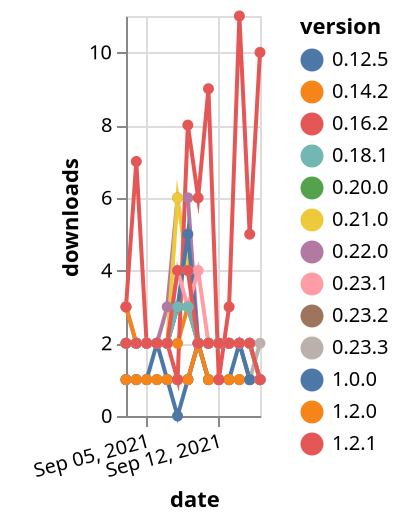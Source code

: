 {"$schema": "https://vega.github.io/schema/vega-lite/v5.json", "description": "A simple bar chart with embedded data.", "data": {"values": [{"date": "2021-09-03", "total": 2577, "delta": 2, "version": "0.20.0"}, {"date": "2021-09-04", "total": 2579, "delta": 2, "version": "0.20.0"}, {"date": "2021-09-05", "total": 2581, "delta": 2, "version": "0.20.0"}, {"date": "2021-09-06", "total": 2583, "delta": 2, "version": "0.20.0"}, {"date": "2021-09-07", "total": 2585, "delta": 2, "version": "0.20.0"}, {"date": "2021-09-08", "total": 2588, "delta": 3, "version": "0.20.0"}, {"date": "2021-09-09", "total": 2591, "delta": 3, "version": "0.20.0"}, {"date": "2021-09-10", "total": 2593, "delta": 2, "version": "0.20.0"}, {"date": "2021-09-11", "total": 2595, "delta": 2, "version": "0.20.0"}, {"date": "2021-09-12", "total": 2597, "delta": 2, "version": "0.20.0"}, {"date": "2021-09-13", "total": 2599, "delta": 2, "version": "0.20.0"}, {"date": "2021-09-14", "total": 2601, "delta": 2, "version": "0.20.0"}, {"date": "2021-09-15", "total": 2603, "delta": 2, "version": "0.20.0"}, {"date": "2021-09-16", "total": 2604, "delta": 1, "version": "0.20.0"}, {"date": "2021-09-03", "total": 4177, "delta": 3, "version": "0.22.0"}, {"date": "2021-09-04", "total": 4179, "delta": 2, "version": "0.22.0"}, {"date": "2021-09-05", "total": 4181, "delta": 2, "version": "0.22.0"}, {"date": "2021-09-06", "total": 4183, "delta": 2, "version": "0.22.0"}, {"date": "2021-09-07", "total": 4186, "delta": 3, "version": "0.22.0"}, {"date": "2021-09-08", "total": 4192, "delta": 6, "version": "0.22.0"}, {"date": "2021-09-09", "total": 4198, "delta": 6, "version": "0.22.0"}, {"date": "2021-09-10", "total": 4200, "delta": 2, "version": "0.22.0"}, {"date": "2021-09-11", "total": 4202, "delta": 2, "version": "0.22.0"}, {"date": "2021-09-12", "total": 4204, "delta": 2, "version": "0.22.0"}, {"date": "2021-09-13", "total": 4206, "delta": 2, "version": "0.22.0"}, {"date": "2021-09-14", "total": 4208, "delta": 2, "version": "0.22.0"}, {"date": "2021-09-15", "total": 4210, "delta": 2, "version": "0.22.0"}, {"date": "2021-09-16", "total": 4211, "delta": 1, "version": "0.22.0"}, {"date": "2021-09-03", "total": 561, "delta": 1, "version": "0.23.3"}, {"date": "2021-09-04", "total": 562, "delta": 1, "version": "0.23.3"}, {"date": "2021-09-05", "total": 563, "delta": 1, "version": "0.23.3"}, {"date": "2021-09-06", "total": 564, "delta": 1, "version": "0.23.3"}, {"date": "2021-09-07", "total": 565, "delta": 1, "version": "0.23.3"}, {"date": "2021-09-08", "total": 566, "delta": 1, "version": "0.23.3"}, {"date": "2021-09-09", "total": 567, "delta": 1, "version": "0.23.3"}, {"date": "2021-09-10", "total": 569, "delta": 2, "version": "0.23.3"}, {"date": "2021-09-11", "total": 570, "delta": 1, "version": "0.23.3"}, {"date": "2021-09-12", "total": 571, "delta": 1, "version": "0.23.3"}, {"date": "2021-09-13", "total": 572, "delta": 1, "version": "0.23.3"}, {"date": "2021-09-14", "total": 573, "delta": 1, "version": "0.23.3"}, {"date": "2021-09-15", "total": 574, "delta": 1, "version": "0.23.3"}, {"date": "2021-09-16", "total": 576, "delta": 2, "version": "0.23.3"}, {"date": "2021-09-03", "total": 3242, "delta": 3, "version": "0.14.2"}, {"date": "2021-09-04", "total": 3244, "delta": 2, "version": "0.14.2"}, {"date": "2021-09-05", "total": 3246, "delta": 2, "version": "0.14.2"}, {"date": "2021-09-06", "total": 3248, "delta": 2, "version": "0.14.2"}, {"date": "2021-09-07", "total": 3250, "delta": 2, "version": "0.14.2"}, {"date": "2021-09-08", "total": 3252, "delta": 2, "version": "0.14.2"}, {"date": "2021-09-09", "total": 3255, "delta": 3, "version": "0.14.2"}, {"date": "2021-09-10", "total": 3257, "delta": 2, "version": "0.14.2"}, {"date": "2021-09-11", "total": 3259, "delta": 2, "version": "0.14.2"}, {"date": "2021-09-12", "total": 3261, "delta": 2, "version": "0.14.2"}, {"date": "2021-09-13", "total": 3263, "delta": 2, "version": "0.14.2"}, {"date": "2021-09-14", "total": 3265, "delta": 2, "version": "0.14.2"}, {"date": "2021-09-15", "total": 3267, "delta": 2, "version": "0.14.2"}, {"date": "2021-09-16", "total": 3268, "delta": 1, "version": "0.14.2"}, {"date": "2021-09-03", "total": 336, "delta": 1, "version": "0.23.2"}, {"date": "2021-09-04", "total": 337, "delta": 1, "version": "0.23.2"}, {"date": "2021-09-05", "total": 338, "delta": 1, "version": "0.23.2"}, {"date": "2021-09-06", "total": 339, "delta": 1, "version": "0.23.2"}, {"date": "2021-09-07", "total": 340, "delta": 1, "version": "0.23.2"}, {"date": "2021-09-08", "total": 341, "delta": 1, "version": "0.23.2"}, {"date": "2021-09-09", "total": 342, "delta": 1, "version": "0.23.2"}, {"date": "2021-09-10", "total": 344, "delta": 2, "version": "0.23.2"}, {"date": "2021-09-11", "total": 345, "delta": 1, "version": "0.23.2"}, {"date": "2021-09-12", "total": 346, "delta": 1, "version": "0.23.2"}, {"date": "2021-09-13", "total": 347, "delta": 1, "version": "0.23.2"}, {"date": "2021-09-14", "total": 348, "delta": 1, "version": "0.23.2"}, {"date": "2021-09-15", "total": 349, "delta": 1, "version": "0.23.2"}, {"date": "2021-09-16", "total": 350, "delta": 1, "version": "0.23.2"}, {"date": "2021-09-03", "total": 2135, "delta": 1, "version": "1.0.0"}, {"date": "2021-09-04", "total": 2136, "delta": 1, "version": "1.0.0"}, {"date": "2021-09-05", "total": 2137, "delta": 1, "version": "1.0.0"}, {"date": "2021-09-06", "total": 2139, "delta": 2, "version": "1.0.0"}, {"date": "2021-09-07", "total": 2140, "delta": 1, "version": "1.0.0"}, {"date": "2021-09-08", "total": 2140, "delta": 0, "version": "1.0.0"}, {"date": "2021-09-09", "total": 2141, "delta": 1, "version": "1.0.0"}, {"date": "2021-09-10", "total": 2143, "delta": 2, "version": "1.0.0"}, {"date": "2021-09-11", "total": 2144, "delta": 1, "version": "1.0.0"}, {"date": "2021-09-12", "total": 2145, "delta": 1, "version": "1.0.0"}, {"date": "2021-09-13", "total": 2146, "delta": 1, "version": "1.0.0"}, {"date": "2021-09-14", "total": 2148, "delta": 2, "version": "1.0.0"}, {"date": "2021-09-15", "total": 2149, "delta": 1, "version": "1.0.0"}, {"date": "2021-09-16", "total": 2150, "delta": 1, "version": "1.0.0"}, {"date": "2021-09-03", "total": 4055, "delta": 2, "version": "0.21.0"}, {"date": "2021-09-04", "total": 4057, "delta": 2, "version": "0.21.0"}, {"date": "2021-09-05", "total": 4059, "delta": 2, "version": "0.21.0"}, {"date": "2021-09-06", "total": 4061, "delta": 2, "version": "0.21.0"}, {"date": "2021-09-07", "total": 4063, "delta": 2, "version": "0.21.0"}, {"date": "2021-09-08", "total": 4069, "delta": 6, "version": "0.21.0"}, {"date": "2021-09-09", "total": 4073, "delta": 4, "version": "0.21.0"}, {"date": "2021-09-10", "total": 4075, "delta": 2, "version": "0.21.0"}, {"date": "2021-09-11", "total": 4077, "delta": 2, "version": "0.21.0"}, {"date": "2021-09-12", "total": 4079, "delta": 2, "version": "0.21.0"}, {"date": "2021-09-13", "total": 4081, "delta": 2, "version": "0.21.0"}, {"date": "2021-09-14", "total": 4083, "delta": 2, "version": "0.21.0"}, {"date": "2021-09-15", "total": 4085, "delta": 2, "version": "0.21.0"}, {"date": "2021-09-16", "total": 4086, "delta": 1, "version": "0.21.0"}, {"date": "2021-09-03", "total": 848, "delta": 1, "version": "1.2.0"}, {"date": "2021-09-04", "total": 849, "delta": 1, "version": "1.2.0"}, {"date": "2021-09-05", "total": 850, "delta": 1, "version": "1.2.0"}, {"date": "2021-09-06", "total": 851, "delta": 1, "version": "1.2.0"}, {"date": "2021-09-07", "total": 852, "delta": 1, "version": "1.2.0"}, {"date": "2021-09-08", "total": 853, "delta": 1, "version": "1.2.0"}, {"date": "2021-09-09", "total": 854, "delta": 1, "version": "1.2.0"}, {"date": "2021-09-10", "total": 856, "delta": 2, "version": "1.2.0"}, {"date": "2021-09-11", "total": 857, "delta": 1, "version": "1.2.0"}, {"date": "2021-09-12", "total": 858, "delta": 1, "version": "1.2.0"}, {"date": "2021-09-13", "total": 859, "delta": 1, "version": "1.2.0"}, {"date": "2021-09-14", "total": 860, "delta": 1, "version": "1.2.0"}, {"date": "2021-09-15", "total": 861, "delta": 1, "version": "1.2.0"}, {"date": "2021-09-16", "total": 862, "delta": 1, "version": "1.2.0"}, {"date": "2021-09-03", "total": 690, "delta": 3, "version": "1.2.1"}, {"date": "2021-09-04", "total": 697, "delta": 7, "version": "1.2.1"}, {"date": "2021-09-05", "total": 699, "delta": 2, "version": "1.2.1"}, {"date": "2021-09-06", "total": 701, "delta": 2, "version": "1.2.1"}, {"date": "2021-09-07", "total": 703, "delta": 2, "version": "1.2.1"}, {"date": "2021-09-08", "total": 704, "delta": 1, "version": "1.2.1"}, {"date": "2021-09-09", "total": 712, "delta": 8, "version": "1.2.1"}, {"date": "2021-09-10", "total": 718, "delta": 6, "version": "1.2.1"}, {"date": "2021-09-11", "total": 727, "delta": 9, "version": "1.2.1"}, {"date": "2021-09-12", "total": 728, "delta": 1, "version": "1.2.1"}, {"date": "2021-09-13", "total": 731, "delta": 3, "version": "1.2.1"}, {"date": "2021-09-14", "total": 742, "delta": 11, "version": "1.2.1"}, {"date": "2021-09-15", "total": 747, "delta": 5, "version": "1.2.1"}, {"date": "2021-09-16", "total": 757, "delta": 10, "version": "1.2.1"}, {"date": "2021-09-03", "total": 3290, "delta": 2, "version": "0.12.5"}, {"date": "2021-09-04", "total": 3292, "delta": 2, "version": "0.12.5"}, {"date": "2021-09-05", "total": 3294, "delta": 2, "version": "0.12.5"}, {"date": "2021-09-06", "total": 3296, "delta": 2, "version": "0.12.5"}, {"date": "2021-09-07", "total": 3298, "delta": 2, "version": "0.12.5"}, {"date": "2021-09-08", "total": 3301, "delta": 3, "version": "0.12.5"}, {"date": "2021-09-09", "total": 3306, "delta": 5, "version": "0.12.5"}, {"date": "2021-09-10", "total": 3308, "delta": 2, "version": "0.12.5"}, {"date": "2021-09-11", "total": 3310, "delta": 2, "version": "0.12.5"}, {"date": "2021-09-12", "total": 3312, "delta": 2, "version": "0.12.5"}, {"date": "2021-09-13", "total": 3314, "delta": 2, "version": "0.12.5"}, {"date": "2021-09-14", "total": 3316, "delta": 2, "version": "0.12.5"}, {"date": "2021-09-15", "total": 3317, "delta": 1, "version": "0.12.5"}, {"date": "2021-09-16", "total": 3318, "delta": 1, "version": "0.12.5"}, {"date": "2021-09-03", "total": 3969, "delta": 2, "version": "0.23.1"}, {"date": "2021-09-04", "total": 3971, "delta": 2, "version": "0.23.1"}, {"date": "2021-09-05", "total": 3973, "delta": 2, "version": "0.23.1"}, {"date": "2021-09-06", "total": 3975, "delta": 2, "version": "0.23.1"}, {"date": "2021-09-07", "total": 3977, "delta": 2, "version": "0.23.1"}, {"date": "2021-09-08", "total": 3981, "delta": 4, "version": "0.23.1"}, {"date": "2021-09-09", "total": 3984, "delta": 3, "version": "0.23.1"}, {"date": "2021-09-10", "total": 3988, "delta": 4, "version": "0.23.1"}, {"date": "2021-09-11", "total": 3990, "delta": 2, "version": "0.23.1"}, {"date": "2021-09-12", "total": 3992, "delta": 2, "version": "0.23.1"}, {"date": "2021-09-13", "total": 3994, "delta": 2, "version": "0.23.1"}, {"date": "2021-09-14", "total": 3996, "delta": 2, "version": "0.23.1"}, {"date": "2021-09-15", "total": 3998, "delta": 2, "version": "0.23.1"}, {"date": "2021-09-16", "total": 3999, "delta": 1, "version": "0.23.1"}, {"date": "2021-09-03", "total": 2525, "delta": 2, "version": "0.18.1"}, {"date": "2021-09-04", "total": 2527, "delta": 2, "version": "0.18.1"}, {"date": "2021-09-05", "total": 2529, "delta": 2, "version": "0.18.1"}, {"date": "2021-09-06", "total": 2531, "delta": 2, "version": "0.18.1"}, {"date": "2021-09-07", "total": 2533, "delta": 2, "version": "0.18.1"}, {"date": "2021-09-08", "total": 2536, "delta": 3, "version": "0.18.1"}, {"date": "2021-09-09", "total": 2539, "delta": 3, "version": "0.18.1"}, {"date": "2021-09-10", "total": 2541, "delta": 2, "version": "0.18.1"}, {"date": "2021-09-11", "total": 2543, "delta": 2, "version": "0.18.1"}, {"date": "2021-09-12", "total": 2545, "delta": 2, "version": "0.18.1"}, {"date": "2021-09-13", "total": 2547, "delta": 2, "version": "0.18.1"}, {"date": "2021-09-14", "total": 2549, "delta": 2, "version": "0.18.1"}, {"date": "2021-09-15", "total": 2551, "delta": 2, "version": "0.18.1"}, {"date": "2021-09-16", "total": 2552, "delta": 1, "version": "0.18.1"}, {"date": "2021-09-03", "total": 2619, "delta": 2, "version": "0.16.2"}, {"date": "2021-09-04", "total": 2621, "delta": 2, "version": "0.16.2"}, {"date": "2021-09-05", "total": 2623, "delta": 2, "version": "0.16.2"}, {"date": "2021-09-06", "total": 2625, "delta": 2, "version": "0.16.2"}, {"date": "2021-09-07", "total": 2627, "delta": 2, "version": "0.16.2"}, {"date": "2021-09-08", "total": 2631, "delta": 4, "version": "0.16.2"}, {"date": "2021-09-09", "total": 2635, "delta": 4, "version": "0.16.2"}, {"date": "2021-09-10", "total": 2637, "delta": 2, "version": "0.16.2"}, {"date": "2021-09-11", "total": 2639, "delta": 2, "version": "0.16.2"}, {"date": "2021-09-12", "total": 2641, "delta": 2, "version": "0.16.2"}, {"date": "2021-09-13", "total": 2643, "delta": 2, "version": "0.16.2"}, {"date": "2021-09-14", "total": 2645, "delta": 2, "version": "0.16.2"}, {"date": "2021-09-15", "total": 2647, "delta": 2, "version": "0.16.2"}, {"date": "2021-09-16", "total": 2648, "delta": 1, "version": "0.16.2"}]}, "width": "container", "mark": {"type": "line", "point": {"filled": true}}, "encoding": {"x": {"field": "date", "type": "temporal", "timeUnit": "yearmonthdate", "title": "date", "axis": {"labelAngle": -15}}, "y": {"field": "delta", "type": "quantitative", "title": "downloads"}, "color": {"field": "version", "type": "nominal"}, "tooltip": {"field": "delta"}}}